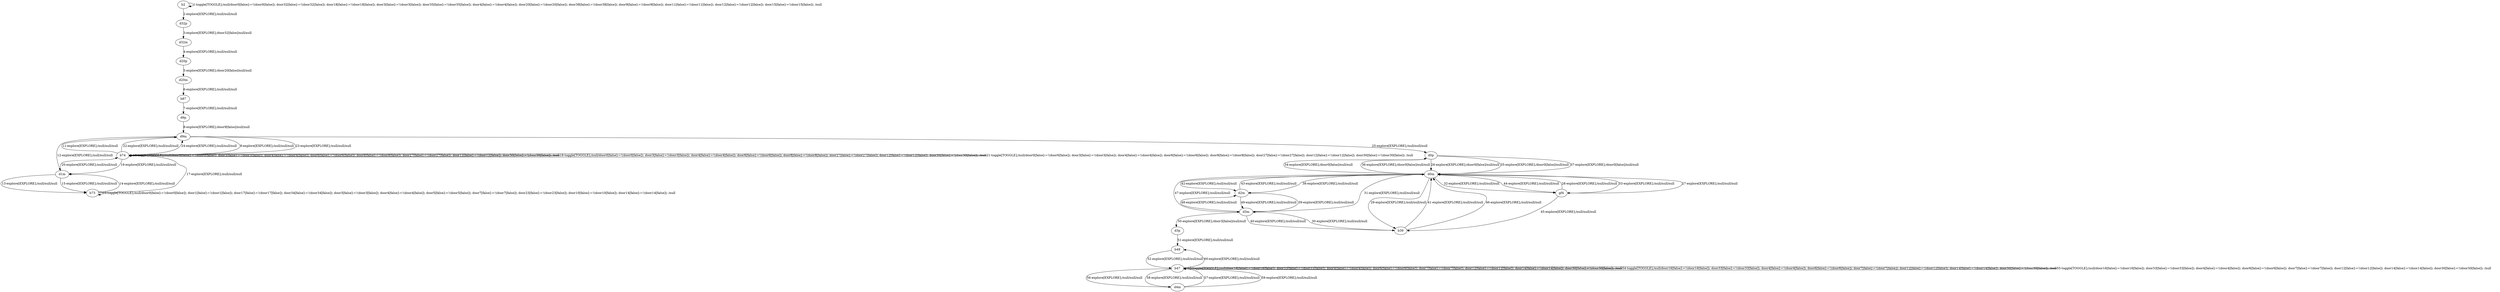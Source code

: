 # Total number of goals covered by this test: 1
# b47 --> b48

digraph g {
"b2" -> "b2" [label = "1-toggle[TOGGLE];/null/door0[false]:=!(door0[false]); door32[false]:=!(door32[false]); door18[false]:=!(door18[false]); door3[false]:=!(door3[false]); door35[false]:=!(door35[false]); door4[false]:=!(door4[false]); door20[false]:=!(door20[false]); door38[false]:=!(door38[false]); door9[false]:=!(door9[false]); door11[false]:=!(door11[false]); door12[false]:=!(door12[false]); door15[false]:=!(door15[false]); /null"];
"b2" -> "d32p" [label = "2-explore[EXPLORE];/null/null/null"];
"d32p" -> "d32m" [label = "3-explore[EXPLORE];/door32[false]/null/null"];
"d32m" -> "d20p" [label = "4-explore[EXPLORE];/null/null/null"];
"d20p" -> "d20m" [label = "5-explore[EXPLORE];/door20[false]/null/null"];
"d20m" -> "b87" [label = "6-explore[EXPLORE];/null/null/null"];
"b87" -> "d9p" [label = "7-explore[EXPLORE];/null/null/null"];
"d9p" -> "d9m" [label = "8-explore[EXPLORE];/door9[false]/null/null"];
"d9m" -> "b74" [label = "9-explore[EXPLORE];/null/null/null"];
"b74" -> "b74" [label = "10-toggle[TOGGLE];/null/door0[false]:=!(door0[false]); door3[false]:=!(door3[false]); door4[false]:=!(door4[false]); door6[false]:=!(door6[false]); door8[false]:=!(door8[false]); door27[false]:=!(door27[false]); door12[false]:=!(door12[false]); door30[false]:=!(door30[false]); /null"];
"b74" -> "d9m" [label = "11-explore[EXPLORE];/null/null/null"];
"d9m" -> "d1m" [label = "12-explore[EXPLORE];/null/null/null"];
"d1m" -> "b73" [label = "13-explore[EXPLORE];/null/null/null"];
"b73" -> "d1m" [label = "14-explore[EXPLORE];/null/null/null"];
"d1m" -> "b73" [label = "15-explore[EXPLORE];/null/null/null"];
"b73" -> "b73" [label = "16-toggle[TOGGLE];/null/door0[false]:=!(door0[false]); door1[false]:=!(door1[false]); door17[false]:=!(door17[false]); door34[false]:=!(door34[false]); door3[false]:=!(door3[false]); door4[false]:=!(door4[false]); door5[false]:=!(door5[false]); door7[false]:=!(door7[false]); door23[false]:=!(door23[false]); door10[false]:=!(door10[false]); door14[false]:=!(door14[false]); /null"];
"b73" -> "b74" [label = "17-explore[EXPLORE];/null/null/null"];
"b74" -> "b74" [label = "18-toggle[TOGGLE];/null/door0[false]:=!(door0[false]); door3[false]:=!(door3[false]); door4[false]:=!(door4[false]); door6[false]:=!(door6[false]); door8[false]:=!(door8[false]); door27[false]:=!(door27[false]); door12[false]:=!(door12[false]); door30[false]:=!(door30[false]); /null"];
"b74" -> "d1m" [label = "19-explore[EXPLORE];/null/null/null"];
"d1m" -> "b74" [label = "20-explore[EXPLORE];/null/null/null"];
"b74" -> "b74" [label = "21-toggle[TOGGLE];/null/door0[false]:=!(door0[false]); door3[false]:=!(door3[false]); door4[false]:=!(door4[false]); door6[false]:=!(door6[false]); door8[false]:=!(door8[false]); door27[false]:=!(door27[false]); door12[false]:=!(door12[false]); door30[false]:=!(door30[false]); /null"];
"b74" -> "d9m" [label = "22-explore[EXPLORE];/null/null/null"];
"d9m" -> "b74" [label = "23-explore[EXPLORE];/null/null/null"];
"b74" -> "d9m" [label = "24-explore[EXPLORE];/null/null/null"];
"d9m" -> "d0p" [label = "25-explore[EXPLORE];/null/null/null"];
"d0p" -> "d0m" [label = "26-explore[EXPLORE];/door0[false]/null/null"];
"d0m" -> "gf4" [label = "27-explore[EXPLORE];/null/null/null"];
"gf4" -> "d0m" [label = "28-explore[EXPLORE];/null/null/null"];
"d0m" -> "b39" [label = "29-explore[EXPLORE];/null/null/null"];
"b39" -> "d3m" [label = "30-explore[EXPLORE];/null/null/null"];
"d3m" -> "d0m" [label = "31-explore[EXPLORE];/null/null/null"];
"d0m" -> "gf4" [label = "32-explore[EXPLORE];/null/null/null"];
"gf4" -> "d0m" [label = "33-explore[EXPLORE];/null/null/null"];
"d0m" -> "d0p" [label = "34-explore[EXPLORE];/door0[false]/null/null"];
"d0p" -> "d0m" [label = "35-explore[EXPLORE];/door0[false]/null/null"];
"d0m" -> "d0p" [label = "36-explore[EXPLORE];/door0[false]/null/null"];
"d0p" -> "d0m" [label = "37-explore[EXPLORE];/door0[false]/null/null"];
"d0m" -> "d2m" [label = "38-explore[EXPLORE];/null/null/null"];
"d2m" -> "d3m" [label = "39-explore[EXPLORE];/null/null/null"];
"d3m" -> "b39" [label = "40-explore[EXPLORE];/null/null/null"];
"b39" -> "d0m" [label = "41-explore[EXPLORE];/null/null/null"];
"d0m" -> "d2m" [label = "42-explore[EXPLORE];/null/null/null"];
"d2m" -> "d0m" [label = "43-explore[EXPLORE];/null/null/null"];
"d0m" -> "gf4" [label = "44-explore[EXPLORE];/null/null/null"];
"gf4" -> "b39" [label = "45-explore[EXPLORE];/null/null/null"];
"b39" -> "d0m" [label = "46-explore[EXPLORE];/null/null/null"];
"d0m" -> "d3m" [label = "47-explore[EXPLORE];/null/null/null"];
"d3m" -> "d2m" [label = "48-explore[EXPLORE];/null/null/null"];
"d2m" -> "d3m" [label = "49-explore[EXPLORE];/null/null/null"];
"d3m" -> "d3p" [label = "50-explore[EXPLORE];/door3[false]/null/null"];
"d3p" -> "b48" [label = "51-explore[EXPLORE];/null/null/null"];
"b48" -> "b47" [label = "52-explore[EXPLORE];/null/null/null"];
"b47" -> "b47" [label = "53-toggle[TOGGLE];/null/door16[false]:=!(door16[false]); door33[false]:=!(door33[false]); door4[false]:=!(door4[false]); door6[false]:=!(door6[false]); door7[false]:=!(door7[false]); door12[false]:=!(door12[false]); door14[false]:=!(door14[false]); door30[false]:=!(door30[false]); /null"];
"b47" -> "b47" [label = "54-toggle[TOGGLE];/null/door16[false]:=!(door16[false]); door33[false]:=!(door33[false]); door4[false]:=!(door4[false]); door6[false]:=!(door6[false]); door7[false]:=!(door7[false]); door12[false]:=!(door12[false]); door14[false]:=!(door14[false]); door30[false]:=!(door30[false]); /null"];
"b47" -> "b47" [label = "55-toggle[TOGGLE];/null/door16[false]:=!(door16[false]); door33[false]:=!(door33[false]); door4[false]:=!(door4[false]); door6[false]:=!(door6[false]); door7[false]:=!(door7[false]); door12[false]:=!(door12[false]); door14[false]:=!(door14[false]); door30[false]:=!(door30[false]); /null"];
"b47" -> "d4m" [label = "56-explore[EXPLORE];/null/null/null"];
"d4m" -> "b47" [label = "57-explore[EXPLORE];/null/null/null"];
"b47" -> "d4m" [label = "58-explore[EXPLORE];/null/null/null"];
"d4m" -> "b47" [label = "59-explore[EXPLORE];/null/null/null"];
"b47" -> "b48" [label = "60-explore[EXPLORE];/null/null/null"];
}